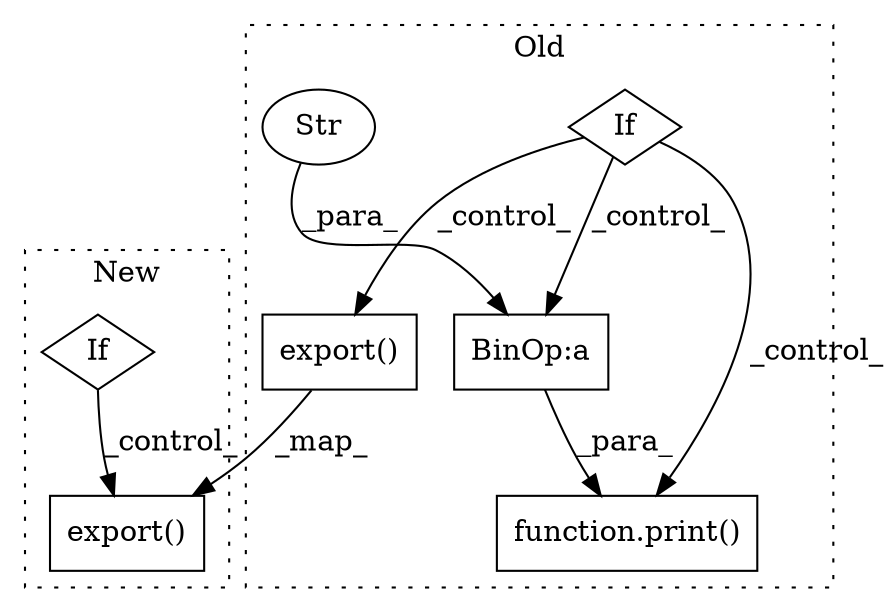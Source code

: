 digraph G {
subgraph cluster0 {
1 [label="export()" a="75" s="1080,1100" l="11,15" shape="box"];
3 [label="If" a="96" s="957" l="3" shape="diamond"];
5 [label="BinOp:a" a="82" s="1227" l="3" shape="box"];
6 [label="Str" a="66" s="1211" l="16" shape="ellipse"];
7 [label="function.print()" a="75" s="1205,1245" l="6,1" shape="box"];
label = "Old";
style="dotted";
}
subgraph cluster1 {
2 [label="export()" a="75" s="1064,1084" l="11,15" shape="box"];
4 [label="If" a="96" s="868" l="3" shape="diamond"];
label = "New";
style="dotted";
}
1 -> 2 [label="_map_"];
3 -> 1 [label="_control_"];
3 -> 7 [label="_control_"];
3 -> 5 [label="_control_"];
4 -> 2 [label="_control_"];
5 -> 7 [label="_para_"];
6 -> 5 [label="_para_"];
}